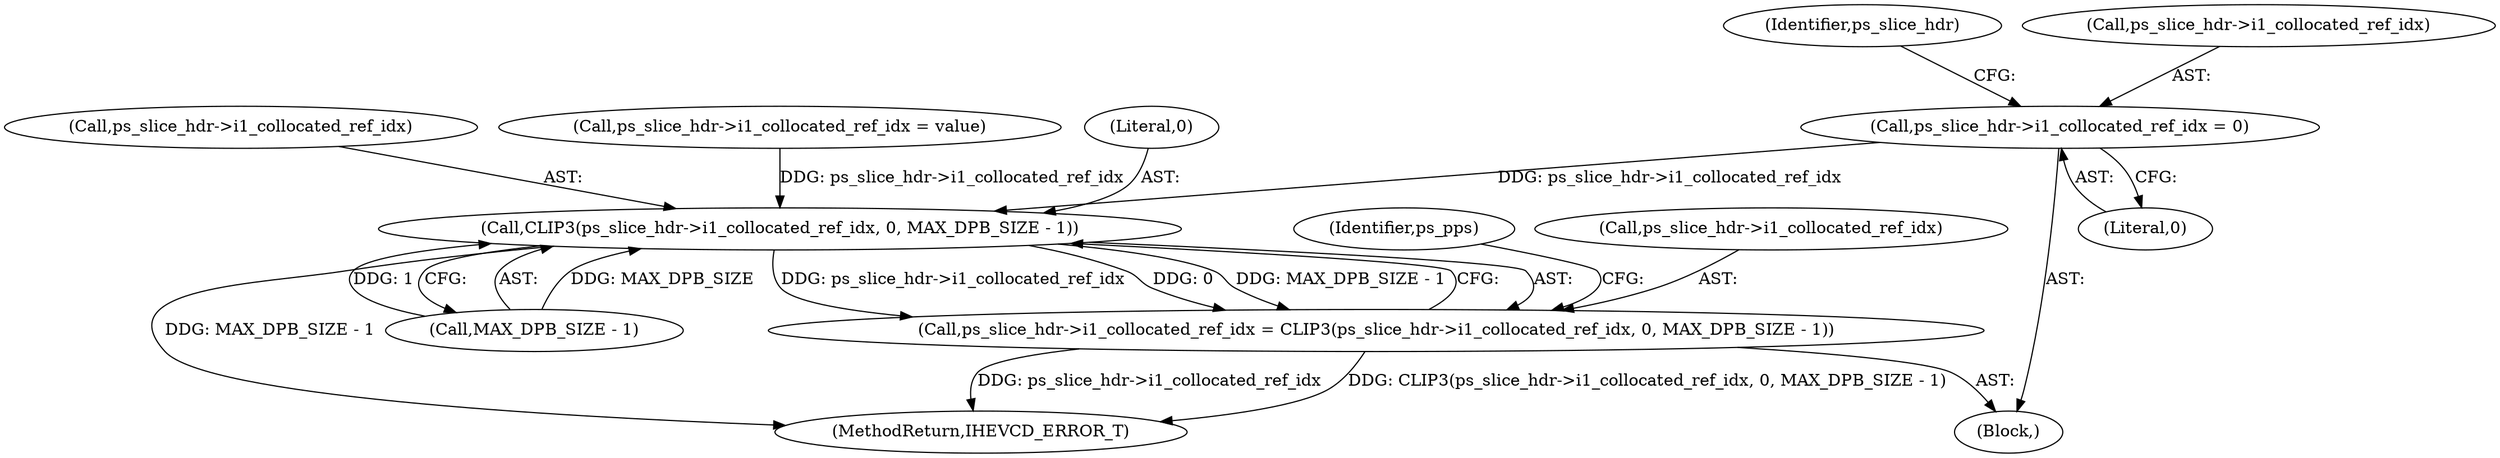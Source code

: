 digraph "0_Android_7c9be319a279654e55a6d757265f88c61a16a4d5@pointer" {
"1001353" [label="(Call,ps_slice_hdr->i1_collocated_ref_idx = 0)"];
"1001415" [label="(Call,CLIP3(ps_slice_hdr->i1_collocated_ref_idx, 0, MAX_DPB_SIZE - 1))"];
"1001411" [label="(Call,ps_slice_hdr->i1_collocated_ref_idx = CLIP3(ps_slice_hdr->i1_collocated_ref_idx, 0, MAX_DPB_SIZE - 1))"];
"1001360" [label="(Identifier,ps_slice_hdr)"];
"1002685" [label="(MethodReturn,IHEVCD_ERROR_T)"];
"1001427" [label="(Identifier,ps_pps)"];
"1001412" [label="(Call,ps_slice_hdr->i1_collocated_ref_idx)"];
"1001416" [label="(Call,ps_slice_hdr->i1_collocated_ref_idx)"];
"1001406" [label="(Call,ps_slice_hdr->i1_collocated_ref_idx = value)"];
"1001411" [label="(Call,ps_slice_hdr->i1_collocated_ref_idx = CLIP3(ps_slice_hdr->i1_collocated_ref_idx, 0, MAX_DPB_SIZE - 1))"];
"1001357" [label="(Literal,0)"];
"1001184" [label="(Block,)"];
"1001354" [label="(Call,ps_slice_hdr->i1_collocated_ref_idx)"];
"1001419" [label="(Literal,0)"];
"1001353" [label="(Call,ps_slice_hdr->i1_collocated_ref_idx = 0)"];
"1001415" [label="(Call,CLIP3(ps_slice_hdr->i1_collocated_ref_idx, 0, MAX_DPB_SIZE - 1))"];
"1001420" [label="(Call,MAX_DPB_SIZE - 1)"];
"1001353" -> "1001184"  [label="AST: "];
"1001353" -> "1001357"  [label="CFG: "];
"1001354" -> "1001353"  [label="AST: "];
"1001357" -> "1001353"  [label="AST: "];
"1001360" -> "1001353"  [label="CFG: "];
"1001353" -> "1001415"  [label="DDG: ps_slice_hdr->i1_collocated_ref_idx"];
"1001415" -> "1001411"  [label="AST: "];
"1001415" -> "1001420"  [label="CFG: "];
"1001416" -> "1001415"  [label="AST: "];
"1001419" -> "1001415"  [label="AST: "];
"1001420" -> "1001415"  [label="AST: "];
"1001411" -> "1001415"  [label="CFG: "];
"1001415" -> "1002685"  [label="DDG: MAX_DPB_SIZE - 1"];
"1001415" -> "1001411"  [label="DDG: ps_slice_hdr->i1_collocated_ref_idx"];
"1001415" -> "1001411"  [label="DDG: 0"];
"1001415" -> "1001411"  [label="DDG: MAX_DPB_SIZE - 1"];
"1001406" -> "1001415"  [label="DDG: ps_slice_hdr->i1_collocated_ref_idx"];
"1001420" -> "1001415"  [label="DDG: MAX_DPB_SIZE"];
"1001420" -> "1001415"  [label="DDG: 1"];
"1001411" -> "1001184"  [label="AST: "];
"1001412" -> "1001411"  [label="AST: "];
"1001427" -> "1001411"  [label="CFG: "];
"1001411" -> "1002685"  [label="DDG: CLIP3(ps_slice_hdr->i1_collocated_ref_idx, 0, MAX_DPB_SIZE - 1)"];
"1001411" -> "1002685"  [label="DDG: ps_slice_hdr->i1_collocated_ref_idx"];
}
